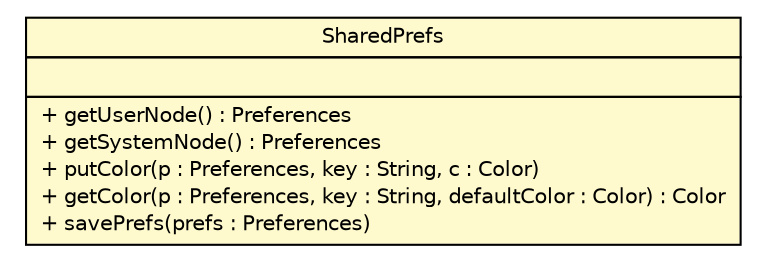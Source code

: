 #!/usr/local/bin/dot
#
# Class diagram 
# Generated by UMLGraph version 5.2 (http://www.umlgraph.org/)
#

digraph G {
	edge [fontname="Helvetica",fontsize=10,labelfontname="Helvetica",labelfontsize=10];
	node [fontname="Helvetica",fontsize=10,shape=plaintext];
	nodesep=0.25;
	ranksep=0.5;
	// dip.misc.SharedPrefs
	c1576 [label=<<table title="dip.misc.SharedPrefs" border="0" cellborder="1" cellspacing="0" cellpadding="2" port="p" bgcolor="lemonChiffon" href="./SharedPrefs.html">
		<tr><td><table border="0" cellspacing="0" cellpadding="1">
<tr><td align="center" balign="center"> SharedPrefs </td></tr>
		</table></td></tr>
		<tr><td><table border="0" cellspacing="0" cellpadding="1">
<tr><td align="left" balign="left">  </td></tr>
		</table></td></tr>
		<tr><td><table border="0" cellspacing="0" cellpadding="1">
<tr><td align="left" balign="left"> + getUserNode() : Preferences </td></tr>
<tr><td align="left" balign="left"> + getSystemNode() : Preferences </td></tr>
<tr><td align="left" balign="left"> + putColor(p : Preferences, key : String, c : Color) </td></tr>
<tr><td align="left" balign="left"> + getColor(p : Preferences, key : String, defaultColor : Color) : Color </td></tr>
<tr><td align="left" balign="left"> + savePrefs(prefs : Preferences) </td></tr>
		</table></td></tr>
		</table>>, fontname="Helvetica", fontcolor="black", fontsize=10.0];
}

